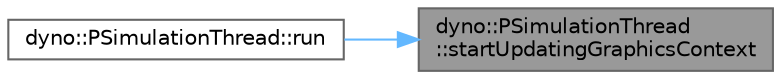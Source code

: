 digraph "dyno::PSimulationThread::startUpdatingGraphicsContext"
{
 // LATEX_PDF_SIZE
  bgcolor="transparent";
  edge [fontname=Helvetica,fontsize=10,labelfontname=Helvetica,labelfontsize=10];
  node [fontname=Helvetica,fontsize=10,shape=box,height=0.2,width=0.4];
  rankdir="RL";
  Node1 [id="Node000001",label="dyno::PSimulationThread\l::startUpdatingGraphicsContext",height=0.2,width=0.4,color="gray40", fillcolor="grey60", style="filled", fontcolor="black",tooltip=" "];
  Node1 -> Node2 [id="edge1_Node000001_Node000002",dir="back",color="steelblue1",style="solid",tooltip=" "];
  Node2 [id="Node000002",label="dyno::PSimulationThread::run",height=0.2,width=0.4,color="grey40", fillcolor="white", style="filled",URL="$classdyno_1_1_p_simulation_thread.html#afa88c5436344c801b44fc2e91bde0c08",tooltip=" "];
}
